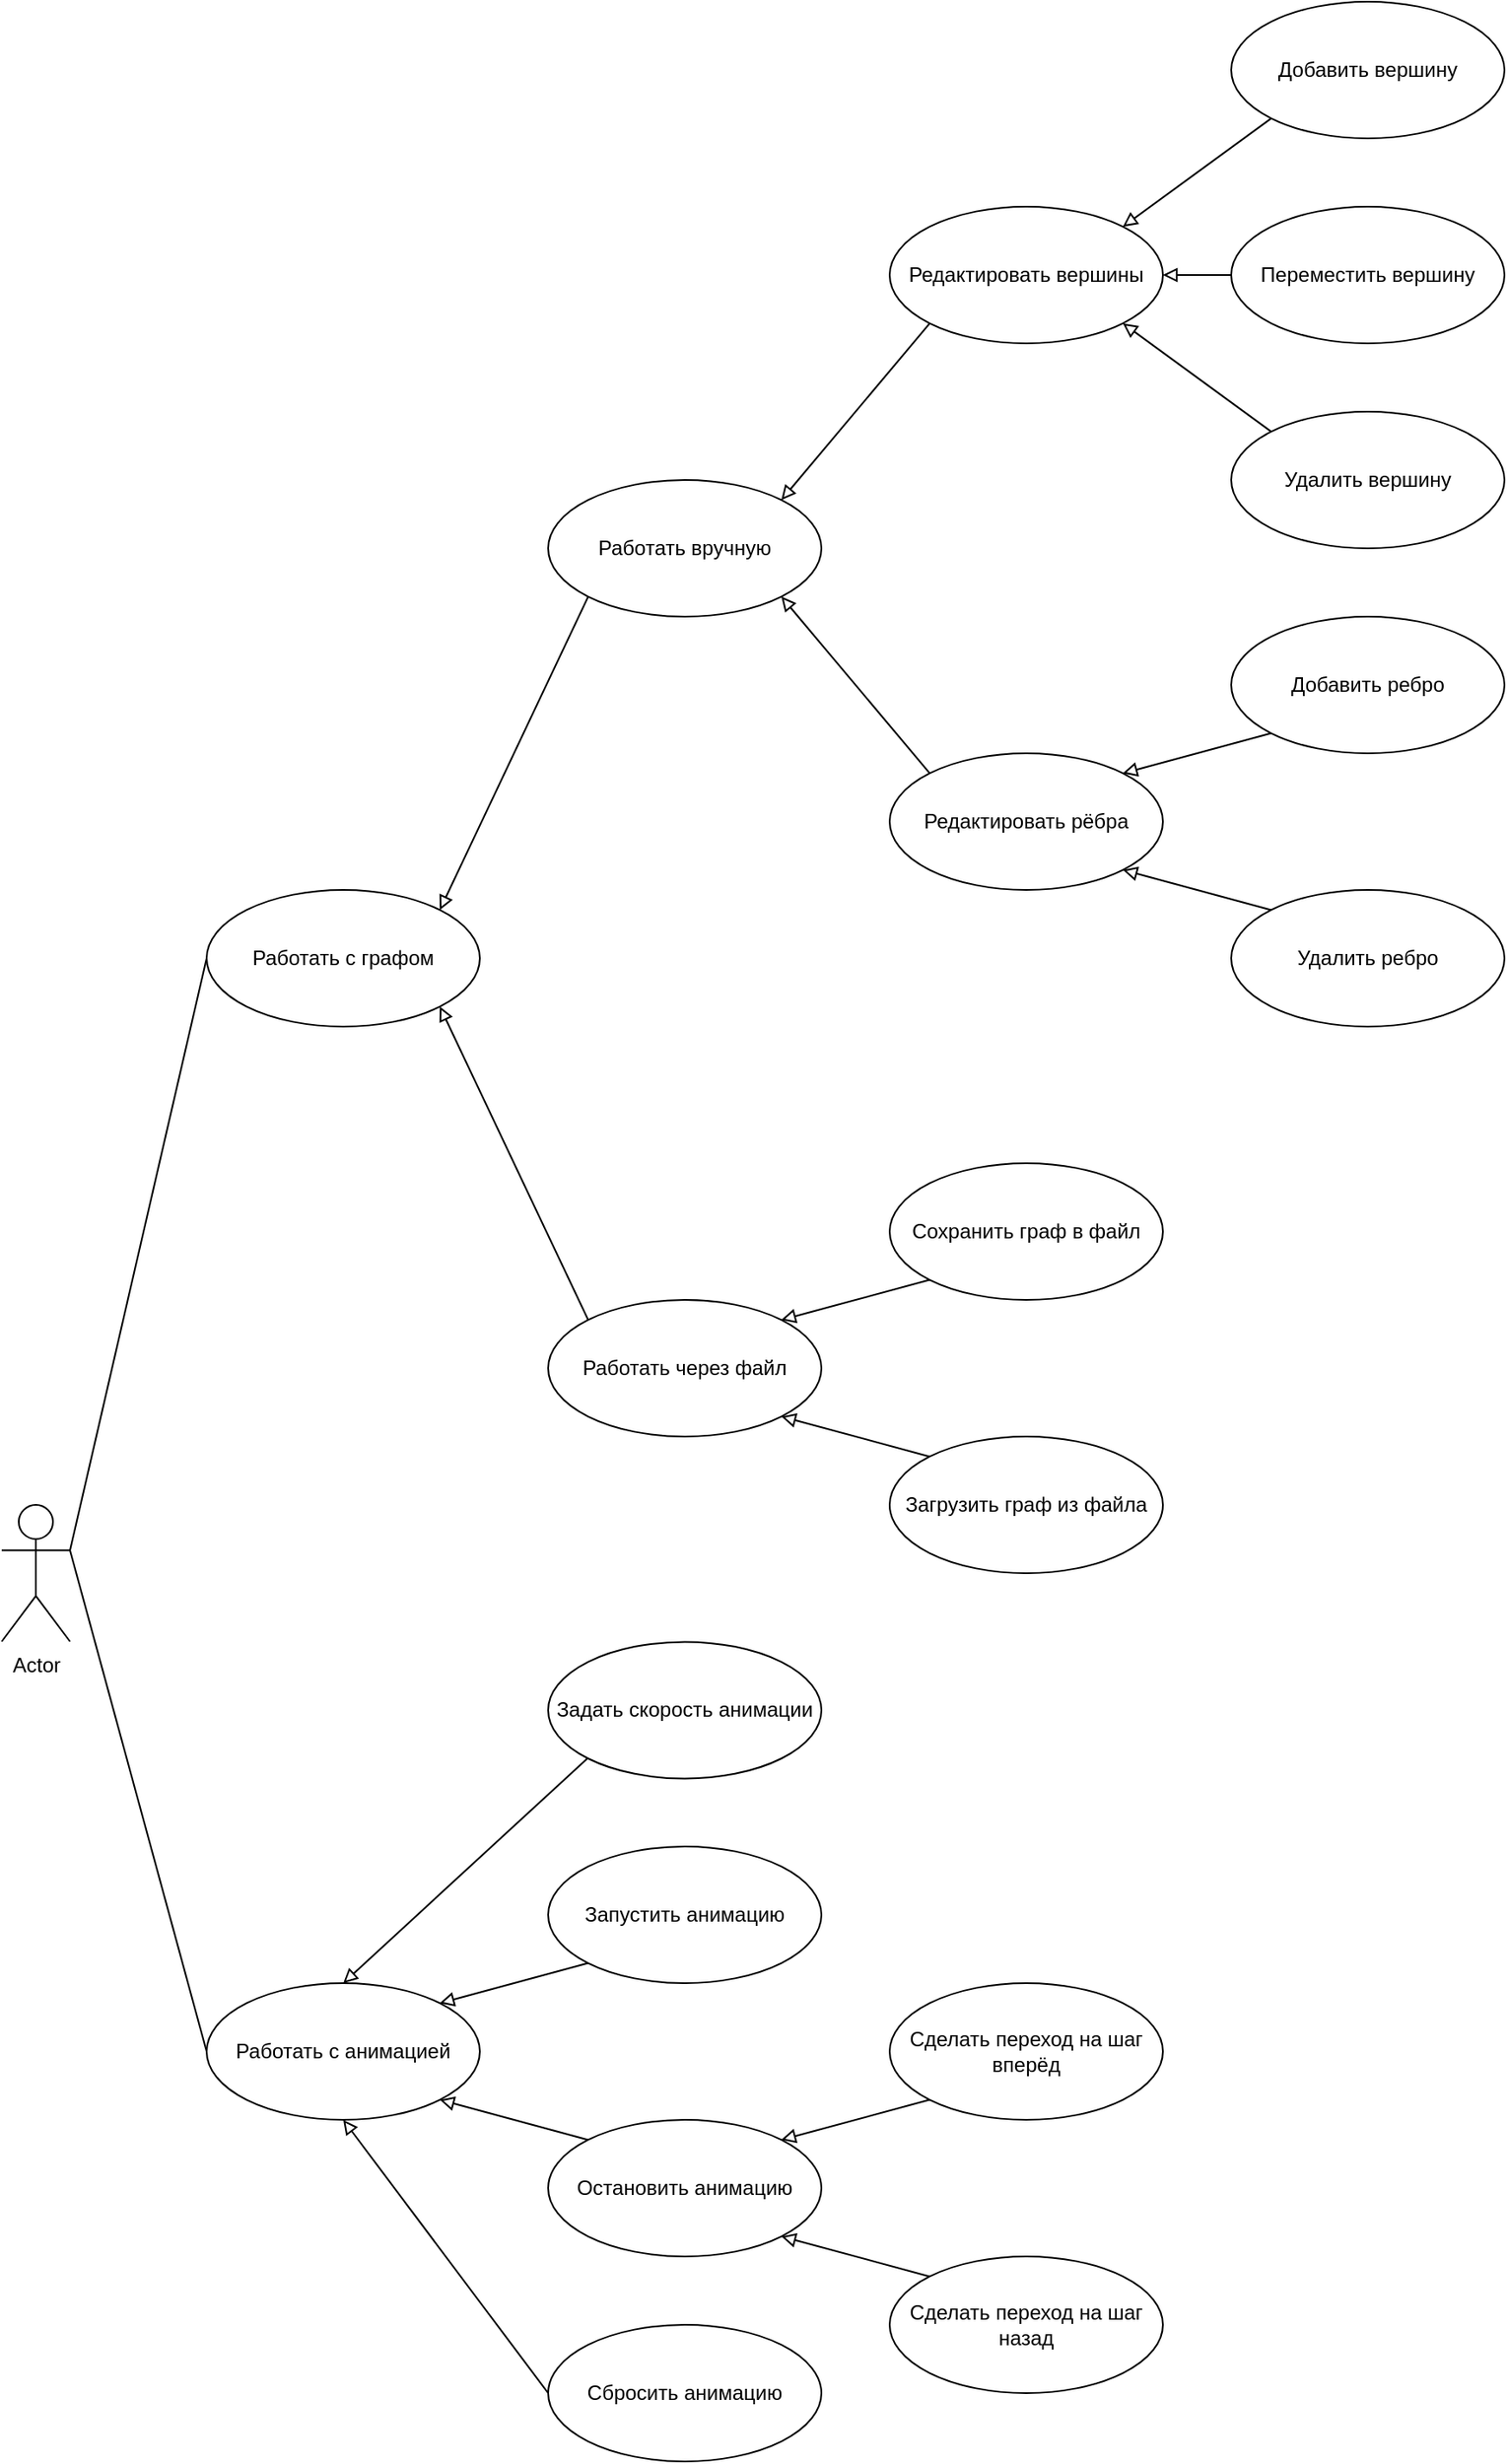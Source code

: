 <mxfile version="10.8.9" type="device"><diagram id="ISBBnGdlGHiLUhDD5e4Z" name="Page-1"><mxGraphModel dx="840" dy="441" grid="1" gridSize="10" guides="1" tooltips="1" connect="1" arrows="1" fold="1" page="1" pageScale="1" pageWidth="827" pageHeight="1169" math="0" shadow="0"><root><mxCell id="0"/><mxCell id="1" parent="0"/><mxCell id="IY1mkd1tVNOpLGi5FA0X-1" value="Actor" style="shape=umlActor;verticalLabelPosition=bottom;labelBackgroundColor=#ffffff;verticalAlign=top;html=1;outlineConnect=0;" vertex="1" parent="1"><mxGeometry x="40" y="920" width="40" height="80" as="geometry"/></mxCell><mxCell id="IY1mkd1tVNOpLGi5FA0X-6" value="Работать с графом" style="ellipse;whiteSpace=wrap;html=1;" vertex="1" parent="1"><mxGeometry x="160" y="560" width="160" height="80" as="geometry"/></mxCell><mxCell id="IY1mkd1tVNOpLGi5FA0X-9" value="" style="endArrow=none;html=1;strokeColor=#000000;entryX=0;entryY=0.5;entryDx=0;entryDy=0;exitX=1;exitY=0.333;exitDx=0;exitDy=0;exitPerimeter=0;" edge="1" parent="1" source="IY1mkd1tVNOpLGi5FA0X-1" target="IY1mkd1tVNOpLGi5FA0X-6"><mxGeometry width="50" height="50" relative="1" as="geometry"><mxPoint x="20" y="410" as="sourcePoint"/><mxPoint x="70" y="360" as="targetPoint"/></mxGeometry></mxCell><mxCell id="IY1mkd1tVNOpLGi5FA0X-10" value="Работать с анимацией" style="ellipse;whiteSpace=wrap;html=1;" vertex="1" parent="1"><mxGeometry x="160" y="1200" width="160" height="80" as="geometry"/></mxCell><mxCell id="IY1mkd1tVNOpLGi5FA0X-11" value="" style="endArrow=none;html=1;strokeColor=#000000;entryX=0;entryY=0.5;entryDx=0;entryDy=0;exitX=1;exitY=0.333;exitDx=0;exitDy=0;exitPerimeter=0;" edge="1" parent="1" source="IY1mkd1tVNOpLGi5FA0X-1" target="IY1mkd1tVNOpLGi5FA0X-10"><mxGeometry width="50" height="50" relative="1" as="geometry"><mxPoint x="50" y="280" as="sourcePoint"/><mxPoint x="70" y="380" as="targetPoint"/></mxGeometry></mxCell><mxCell id="IY1mkd1tVNOpLGi5FA0X-36" style="edgeStyle=none;rounded=0;orthogonalLoop=1;jettySize=auto;html=1;exitX=0;exitY=1;exitDx=0;exitDy=0;entryX=1;entryY=0;entryDx=0;entryDy=0;endArrow=block;endFill=0;strokeColor=#000000;" edge="1" parent="1" source="IY1mkd1tVNOpLGi5FA0X-12" target="IY1mkd1tVNOpLGi5FA0X-32"><mxGeometry relative="1" as="geometry"/></mxCell><mxCell id="IY1mkd1tVNOpLGi5FA0X-12" value="Добавить вершину" style="ellipse;whiteSpace=wrap;html=1;" vertex="1" parent="1"><mxGeometry x="760" y="40" width="160" height="80" as="geometry"/></mxCell><mxCell id="IY1mkd1tVNOpLGi5FA0X-37" style="edgeStyle=none;rounded=0;orthogonalLoop=1;jettySize=auto;html=1;exitX=0;exitY=0.5;exitDx=0;exitDy=0;entryX=1;entryY=0.5;entryDx=0;entryDy=0;endArrow=block;endFill=0;strokeColor=#000000;" edge="1" parent="1" source="IY1mkd1tVNOpLGi5FA0X-13" target="IY1mkd1tVNOpLGi5FA0X-32"><mxGeometry relative="1" as="geometry"/></mxCell><mxCell id="IY1mkd1tVNOpLGi5FA0X-13" value="Переместить вершину" style="ellipse;whiteSpace=wrap;html=1;verticalAlign=middle;" vertex="1" parent="1"><mxGeometry x="760" y="160" width="160" height="80" as="geometry"/></mxCell><mxCell id="IY1mkd1tVNOpLGi5FA0X-40" style="edgeStyle=none;rounded=0;orthogonalLoop=1;jettySize=auto;html=1;exitX=0;exitY=1;exitDx=0;exitDy=0;entryX=1;entryY=0;entryDx=0;entryDy=0;endArrow=block;endFill=0;strokeColor=#000000;" edge="1" parent="1" source="IY1mkd1tVNOpLGi5FA0X-14" target="IY1mkd1tVNOpLGi5FA0X-39"><mxGeometry relative="1" as="geometry"/></mxCell><mxCell id="IY1mkd1tVNOpLGi5FA0X-14" value="Добавить ребро" style="ellipse;whiteSpace=wrap;html=1;" vertex="1" parent="1"><mxGeometry x="760" y="400" width="160" height="80" as="geometry"/></mxCell><mxCell id="IY1mkd1tVNOpLGi5FA0X-46" style="edgeStyle=none;rounded=0;orthogonalLoop=1;jettySize=auto;html=1;exitX=0;exitY=1;exitDx=0;exitDy=0;entryX=1;entryY=0;entryDx=0;entryDy=0;endArrow=block;endFill=0;strokeColor=#000000;" edge="1" parent="1" source="IY1mkd1tVNOpLGi5FA0X-15" target="IY1mkd1tVNOpLGi5FA0X-45"><mxGeometry relative="1" as="geometry"/></mxCell><mxCell id="IY1mkd1tVNOpLGi5FA0X-15" value="Сохранить граф в файл" style="ellipse;whiteSpace=wrap;html=1;" vertex="1" parent="1"><mxGeometry x="560" y="720" width="160" height="80" as="geometry"/></mxCell><mxCell id="IY1mkd1tVNOpLGi5FA0X-38" style="edgeStyle=none;rounded=0;orthogonalLoop=1;jettySize=auto;html=1;exitX=0;exitY=0;exitDx=0;exitDy=0;entryX=1;entryY=1;entryDx=0;entryDy=0;endArrow=block;endFill=0;strokeColor=#000000;" edge="1" parent="1" source="IY1mkd1tVNOpLGi5FA0X-19" target="IY1mkd1tVNOpLGi5FA0X-32"><mxGeometry relative="1" as="geometry"/></mxCell><mxCell id="IY1mkd1tVNOpLGi5FA0X-19" value="Удалить вершину" style="ellipse;whiteSpace=wrap;html=1;verticalAlign=middle;" vertex="1" parent="1"><mxGeometry x="760" y="280" width="160" height="80" as="geometry"/></mxCell><mxCell id="IY1mkd1tVNOpLGi5FA0X-47" style="edgeStyle=none;rounded=0;orthogonalLoop=1;jettySize=auto;html=1;exitX=0;exitY=0;exitDx=0;exitDy=0;entryX=1;entryY=1;entryDx=0;entryDy=0;endArrow=block;endFill=0;strokeColor=#000000;" edge="1" parent="1" source="IY1mkd1tVNOpLGi5FA0X-23" target="IY1mkd1tVNOpLGi5FA0X-45"><mxGeometry relative="1" as="geometry"/></mxCell><mxCell id="IY1mkd1tVNOpLGi5FA0X-23" value="Загрузить граф из файла" style="ellipse;whiteSpace=wrap;html=1;" vertex="1" parent="1"><mxGeometry x="560" y="880" width="160" height="80" as="geometry"/></mxCell><mxCell id="IY1mkd1tVNOpLGi5FA0X-52" style="edgeStyle=none;rounded=0;orthogonalLoop=1;jettySize=auto;html=1;exitX=0;exitY=1;exitDx=0;exitDy=0;entryX=0.5;entryY=0;entryDx=0;entryDy=0;endArrow=block;endFill=0;strokeColor=#000000;" edge="1" parent="1" source="IY1mkd1tVNOpLGi5FA0X-24" target="IY1mkd1tVNOpLGi5FA0X-10"><mxGeometry relative="1" as="geometry"/></mxCell><mxCell id="IY1mkd1tVNOpLGi5FA0X-24" value="Задать скорость анимации" style="ellipse;whiteSpace=wrap;html=1;" vertex="1" parent="1"><mxGeometry x="360" y="1000.214" width="160" height="80" as="geometry"/></mxCell><mxCell id="IY1mkd1tVNOpLGi5FA0X-48" style="edgeStyle=none;rounded=0;orthogonalLoop=1;jettySize=auto;html=1;exitX=0;exitY=1;exitDx=0;exitDy=0;entryX=1;entryY=0;entryDx=0;entryDy=0;endArrow=block;endFill=0;strokeColor=#000000;" edge="1" parent="1" source="IY1mkd1tVNOpLGi5FA0X-25" target="IY1mkd1tVNOpLGi5FA0X-27"><mxGeometry relative="1" as="geometry"/></mxCell><mxCell id="IY1mkd1tVNOpLGi5FA0X-25" value="Сделать переход на шаг вперёд" style="ellipse;whiteSpace=wrap;html=1;" vertex="1" parent="1"><mxGeometry x="560" y="1200" width="160" height="80" as="geometry"/></mxCell><mxCell id="IY1mkd1tVNOpLGi5FA0X-49" style="edgeStyle=none;rounded=0;orthogonalLoop=1;jettySize=auto;html=1;exitX=0;exitY=0;exitDx=0;exitDy=0;entryX=1;entryY=1;entryDx=0;entryDy=0;endArrow=block;endFill=0;strokeColor=#000000;" edge="1" parent="1" source="IY1mkd1tVNOpLGi5FA0X-26" target="IY1mkd1tVNOpLGi5FA0X-27"><mxGeometry relative="1" as="geometry"/></mxCell><mxCell id="IY1mkd1tVNOpLGi5FA0X-26" value="Сделать переход на шаг назад" style="ellipse;whiteSpace=wrap;html=1;" vertex="1" parent="1"><mxGeometry x="560" y="1360" width="160" height="80" as="geometry"/></mxCell><mxCell id="IY1mkd1tVNOpLGi5FA0X-54" style="edgeStyle=none;rounded=0;orthogonalLoop=1;jettySize=auto;html=1;exitX=0;exitY=0;exitDx=0;exitDy=0;entryX=1;entryY=1;entryDx=0;entryDy=0;endArrow=block;endFill=0;strokeColor=#000000;" edge="1" parent="1" source="IY1mkd1tVNOpLGi5FA0X-27" target="IY1mkd1tVNOpLGi5FA0X-10"><mxGeometry relative="1" as="geometry"/></mxCell><mxCell id="IY1mkd1tVNOpLGi5FA0X-27" value="Остановить анимацию" style="ellipse;whiteSpace=wrap;html=1;" vertex="1" parent="1"><mxGeometry x="360" y="1280" width="160" height="80" as="geometry"/></mxCell><mxCell id="IY1mkd1tVNOpLGi5FA0X-28" style="edgeStyle=none;rounded=0;orthogonalLoop=1;jettySize=auto;html=1;entryX=1;entryY=0.5;entryDx=0;entryDy=0;dashed=1;endArrow=open;endFill=0;strokeColor=#000000;" edge="1" parent="1" source="IY1mkd1tVNOpLGi5FA0X-27" target="IY1mkd1tVNOpLGi5FA0X-27"><mxGeometry relative="1" as="geometry"/></mxCell><mxCell id="IY1mkd1tVNOpLGi5FA0X-53" style="edgeStyle=none;rounded=0;orthogonalLoop=1;jettySize=auto;html=1;exitX=0;exitY=1;exitDx=0;exitDy=0;entryX=1;entryY=0;entryDx=0;entryDy=0;endArrow=block;endFill=0;strokeColor=#000000;" edge="1" parent="1" source="IY1mkd1tVNOpLGi5FA0X-29" target="IY1mkd1tVNOpLGi5FA0X-10"><mxGeometry relative="1" as="geometry"/></mxCell><mxCell id="IY1mkd1tVNOpLGi5FA0X-29" value="Запустить анимацию" style="ellipse;whiteSpace=wrap;html=1;" vertex="1" parent="1"><mxGeometry x="360" y="1120" width="160" height="80" as="geometry"/></mxCell><mxCell id="IY1mkd1tVNOpLGi5FA0X-55" style="edgeStyle=none;rounded=0;orthogonalLoop=1;jettySize=auto;html=1;exitX=0;exitY=0.5;exitDx=0;exitDy=0;entryX=0.5;entryY=1;entryDx=0;entryDy=0;endArrow=block;endFill=0;strokeColor=#000000;" edge="1" parent="1" source="IY1mkd1tVNOpLGi5FA0X-30" target="IY1mkd1tVNOpLGi5FA0X-10"><mxGeometry relative="1" as="geometry"/></mxCell><mxCell id="IY1mkd1tVNOpLGi5FA0X-30" value="Сбросить анимацию" style="ellipse;whiteSpace=wrap;html=1;" vertex="1" parent="1"><mxGeometry x="360" y="1400" width="160" height="80" as="geometry"/></mxCell><mxCell id="IY1mkd1tVNOpLGi5FA0X-41" style="edgeStyle=none;rounded=0;orthogonalLoop=1;jettySize=auto;html=1;exitX=0;exitY=0;exitDx=0;exitDy=0;entryX=1;entryY=1;entryDx=0;entryDy=0;endArrow=block;endFill=0;strokeColor=#000000;" edge="1" parent="1" source="IY1mkd1tVNOpLGi5FA0X-31" target="IY1mkd1tVNOpLGi5FA0X-39"><mxGeometry relative="1" as="geometry"/></mxCell><mxCell id="IY1mkd1tVNOpLGi5FA0X-31" value="Удалить ребро" style="ellipse;whiteSpace=wrap;html=1;" vertex="1" parent="1"><mxGeometry x="760" y="560" width="160" height="80" as="geometry"/></mxCell><mxCell id="IY1mkd1tVNOpLGi5FA0X-43" style="edgeStyle=none;rounded=0;orthogonalLoop=1;jettySize=auto;html=1;exitX=0;exitY=1;exitDx=0;exitDy=0;entryX=1;entryY=0;entryDx=0;entryDy=0;endArrow=block;endFill=0;strokeColor=#000000;" edge="1" parent="1" source="IY1mkd1tVNOpLGi5FA0X-32" target="IY1mkd1tVNOpLGi5FA0X-42"><mxGeometry relative="1" as="geometry"/></mxCell><mxCell id="IY1mkd1tVNOpLGi5FA0X-32" value="Редактировать вершины" style="ellipse;whiteSpace=wrap;html=1;" vertex="1" parent="1"><mxGeometry x="560" y="160" width="160" height="80" as="geometry"/></mxCell><mxCell id="IY1mkd1tVNOpLGi5FA0X-44" style="edgeStyle=none;rounded=0;orthogonalLoop=1;jettySize=auto;html=1;exitX=0;exitY=0;exitDx=0;exitDy=0;entryX=1;entryY=1;entryDx=0;entryDy=0;endArrow=block;endFill=0;strokeColor=#000000;" edge="1" parent="1" source="IY1mkd1tVNOpLGi5FA0X-39" target="IY1mkd1tVNOpLGi5FA0X-42"><mxGeometry relative="1" as="geometry"/></mxCell><mxCell id="IY1mkd1tVNOpLGi5FA0X-39" value="Редактировать рёбра" style="ellipse;whiteSpace=wrap;html=1;" vertex="1" parent="1"><mxGeometry x="560" y="480" width="160" height="80" as="geometry"/></mxCell><mxCell id="IY1mkd1tVNOpLGi5FA0X-50" style="edgeStyle=none;rounded=0;orthogonalLoop=1;jettySize=auto;html=1;exitX=0;exitY=1;exitDx=0;exitDy=0;entryX=1;entryY=0;entryDx=0;entryDy=0;endArrow=block;endFill=0;strokeColor=#000000;" edge="1" parent="1" source="IY1mkd1tVNOpLGi5FA0X-42" target="IY1mkd1tVNOpLGi5FA0X-6"><mxGeometry relative="1" as="geometry"/></mxCell><mxCell id="IY1mkd1tVNOpLGi5FA0X-42" value="Работать вручную" style="ellipse;whiteSpace=wrap;html=1;" vertex="1" parent="1"><mxGeometry x="360" y="320" width="160" height="80" as="geometry"/></mxCell><mxCell id="IY1mkd1tVNOpLGi5FA0X-51" style="edgeStyle=none;rounded=0;orthogonalLoop=1;jettySize=auto;html=1;exitX=0;exitY=0;exitDx=0;exitDy=0;entryX=1;entryY=1;entryDx=0;entryDy=0;endArrow=block;endFill=0;strokeColor=#000000;" edge="1" parent="1" source="IY1mkd1tVNOpLGi5FA0X-45" target="IY1mkd1tVNOpLGi5FA0X-6"><mxGeometry relative="1" as="geometry"/></mxCell><mxCell id="IY1mkd1tVNOpLGi5FA0X-45" value="Работать через файл" style="ellipse;whiteSpace=wrap;html=1;" vertex="1" parent="1"><mxGeometry x="360" y="800" width="160" height="80" as="geometry"/></mxCell></root></mxGraphModel></diagram></mxfile>